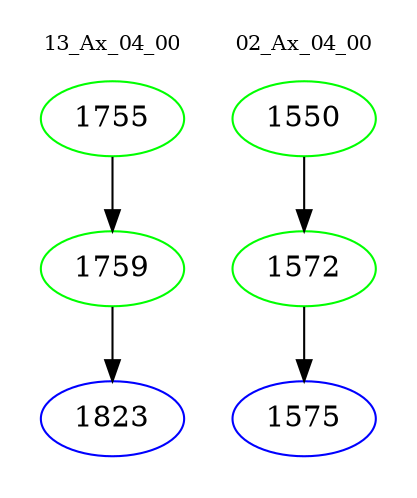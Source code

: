 digraph{
subgraph cluster_0 {
color = white
label = "13_Ax_04_00";
fontsize=10;
T0_1755 [label="1755", color="green"]
T0_1755 -> T0_1759 [color="black"]
T0_1759 [label="1759", color="green"]
T0_1759 -> T0_1823 [color="black"]
T0_1823 [label="1823", color="blue"]
}
subgraph cluster_1 {
color = white
label = "02_Ax_04_00";
fontsize=10;
T1_1550 [label="1550", color="green"]
T1_1550 -> T1_1572 [color="black"]
T1_1572 [label="1572", color="green"]
T1_1572 -> T1_1575 [color="black"]
T1_1575 [label="1575", color="blue"]
}
}

